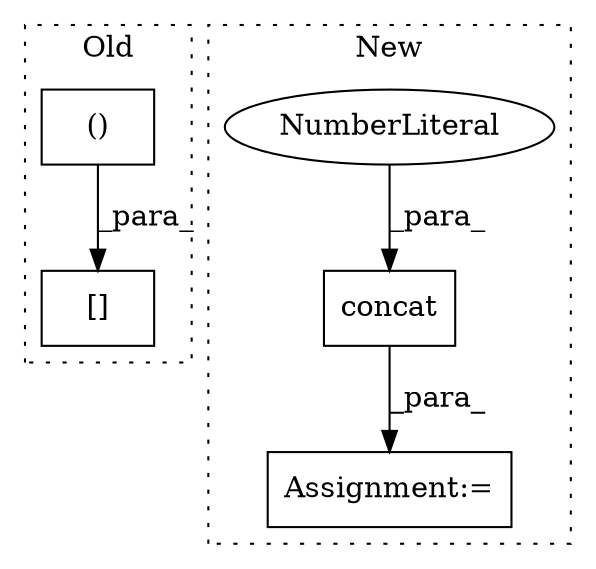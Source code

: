 digraph G {
subgraph cluster0 {
1 [label="[]" a="2" s="1681,1743" l="15,2" shape="box"];
5 [label="()" a="106" s="1696" l="47" shape="box"];
label = "Old";
style="dotted";
}
subgraph cluster1 {
2 [label="concat" a="32" s="1723,1734" l="7,1" shape="box"];
3 [label="Assignment:=" a="7" s="1704" l="1" shape="box"];
4 [label="NumberLiteral" a="34" s="1733" l="1" shape="ellipse"];
label = "New";
style="dotted";
}
2 -> 3 [label="_para_"];
4 -> 2 [label="_para_"];
5 -> 1 [label="_para_"];
}